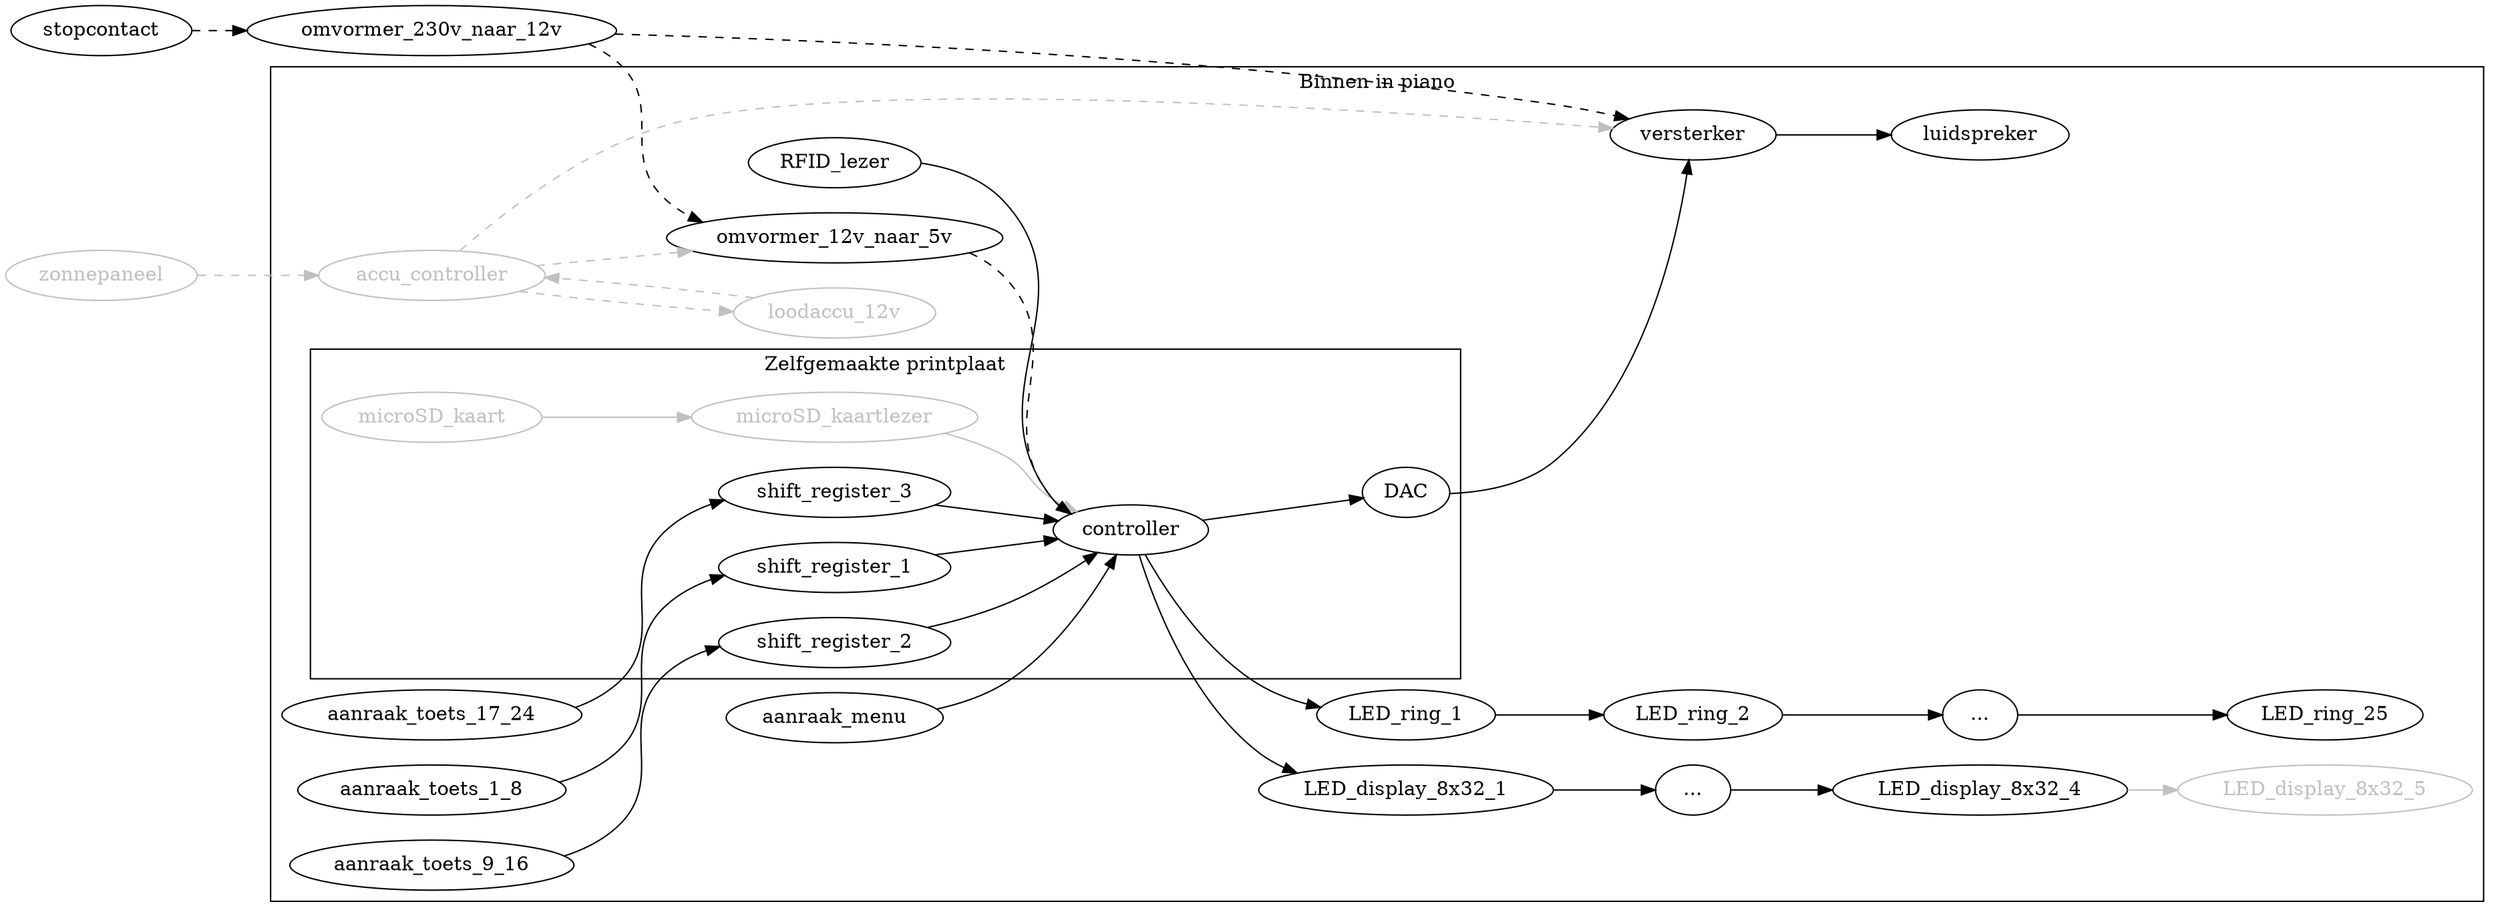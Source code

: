 digraph
{
	rankdir = LR

	subgraph cluster_piano {
		label = "Binnen in piano"

	subgraph cluster_pcb {
		label = "Zelfgemaakte printplaat"
		shift_register_1
		shift_register_2
		shift_register_3
		controller
		microSD_kaartlezer [color = grey; fontcolor = grey]
		microSD_kaart [color = grey; fontcolor = grey]
		DAC
	}

	aanraak_toets_1_8 -> shift_register_1
	aanraak_toets_9_16 -> shift_register_2
	aanraak_toets_17_24 -> shift_register_3

	aanraak_menu -> controller

	shift_register_1 -> controller
	shift_register_2 -> controller
	shift_register_3 -> controller

	RFID_lezer -> controller

	controller -> LED_display_8x32_1
	LED_display_8x32_2 [label = "..."]
	LED_display_8x32_1 -> LED_display_8x32_2
	LED_display_8x32_2 -> LED_display_8x32_4
	LED_display_8x32_5 [color = grey; fontcolor = grey]
	LED_display_8x32_4 -> LED_display_8x32_5 [color = grey]

	controller -> LED_ring_1
	LED_ring_1 -> LED_ring_2
	LED_ring_2 -> LED_ring_3
	LED_ring_3 [label = "..."]
	LED_ring_3 -> LED_ring_25

	controller -> DAC
	DAC -> versterker
	versterker -> luidspreker

	accu_controller [color = grey; fontcolor = grey]
	loodaccu_12v [color = grey; fontcolor = grey]

	accu_controller -> loodaccu_12v [style = dashed; color = grey]
	loodaccu_12v -> accu_controller [style = dashed; color = grey]
	accu_controller -> omvormer_12v_naar_5v [style = dashed; color = grey]
	accu_controller -> versterker [style = dashed; color = grey]
	omvormer_12v_naar_5v -> controller [style = dashed]

	microSD_kaartlezer -> controller [color = grey]
	microSD_kaart -> microSD_kaartlezer [color = grey]
	}
	omvormer_230v_naar_12v -> omvormer_12v_naar_5v [style = dashed]
	omvormer_230v_naar_12v -> versterker [style = dashed]
	stopcontact -> omvormer_230v_naar_12v [style = dashed]
	zonnepaneel [color = grey; fontcolor = grey]
	zonnepaneel -> accu_controller [style = dashed; color = grey]
}